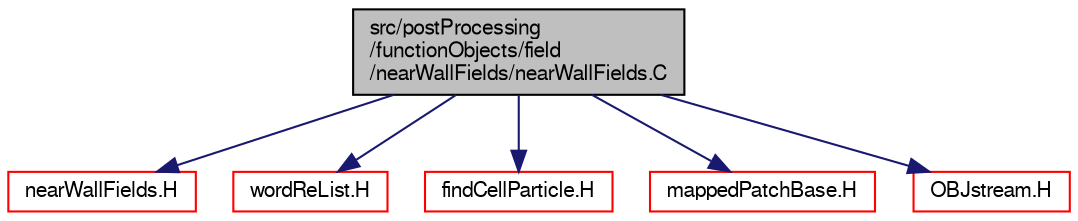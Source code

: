 digraph "src/postProcessing/functionObjects/field/nearWallFields/nearWallFields.C"
{
  bgcolor="transparent";
  edge [fontname="FreeSans",fontsize="10",labelfontname="FreeSans",labelfontsize="10"];
  node [fontname="FreeSans",fontsize="10",shape=record];
  Node0 [label="src/postProcessing\l/functionObjects/field\l/nearWallFields/nearWallFields.C",height=0.2,width=0.4,color="black", fillcolor="grey75", style="filled", fontcolor="black"];
  Node0 -> Node1 [color="midnightblue",fontsize="10",style="solid",fontname="FreeSans"];
  Node1 [label="nearWallFields.H",height=0.2,width=0.4,color="red",URL="$a13358.html"];
  Node0 -> Node167 [color="midnightblue",fontsize="10",style="solid",fontname="FreeSans"];
  Node167 [label="wordReList.H",height=0.2,width=0.4,color="red",URL="$a12626.html"];
  Node0 -> Node334 [color="midnightblue",fontsize="10",style="solid",fontname="FreeSans"];
  Node334 [label="findCellParticle.H",height=0.2,width=0.4,color="red",URL="$a13346.html"];
  Node0 -> Node374 [color="midnightblue",fontsize="10",style="solid",fontname="FreeSans"];
  Node374 [label="mappedPatchBase.H",height=0.2,width=0.4,color="red",URL="$a07595.html"];
  Node0 -> Node390 [color="midnightblue",fontsize="10",style="solid",fontname="FreeSans"];
  Node390 [label="OBJstream.H",height=0.2,width=0.4,color="red",URL="$a15128.html"];
}
